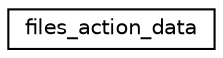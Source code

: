 digraph "Graphical Class Hierarchy"
{
  edge [fontname="Helvetica",fontsize="10",labelfontname="Helvetica",labelfontsize="10"];
  node [fontname="Helvetica",fontsize="10",shape=record];
  rankdir="LR";
  Node1 [label="files_action_data",height=0.2,width=0.4,color="black", fillcolor="white", style="filled",URL="$structfiles__action__data.html"];
}

